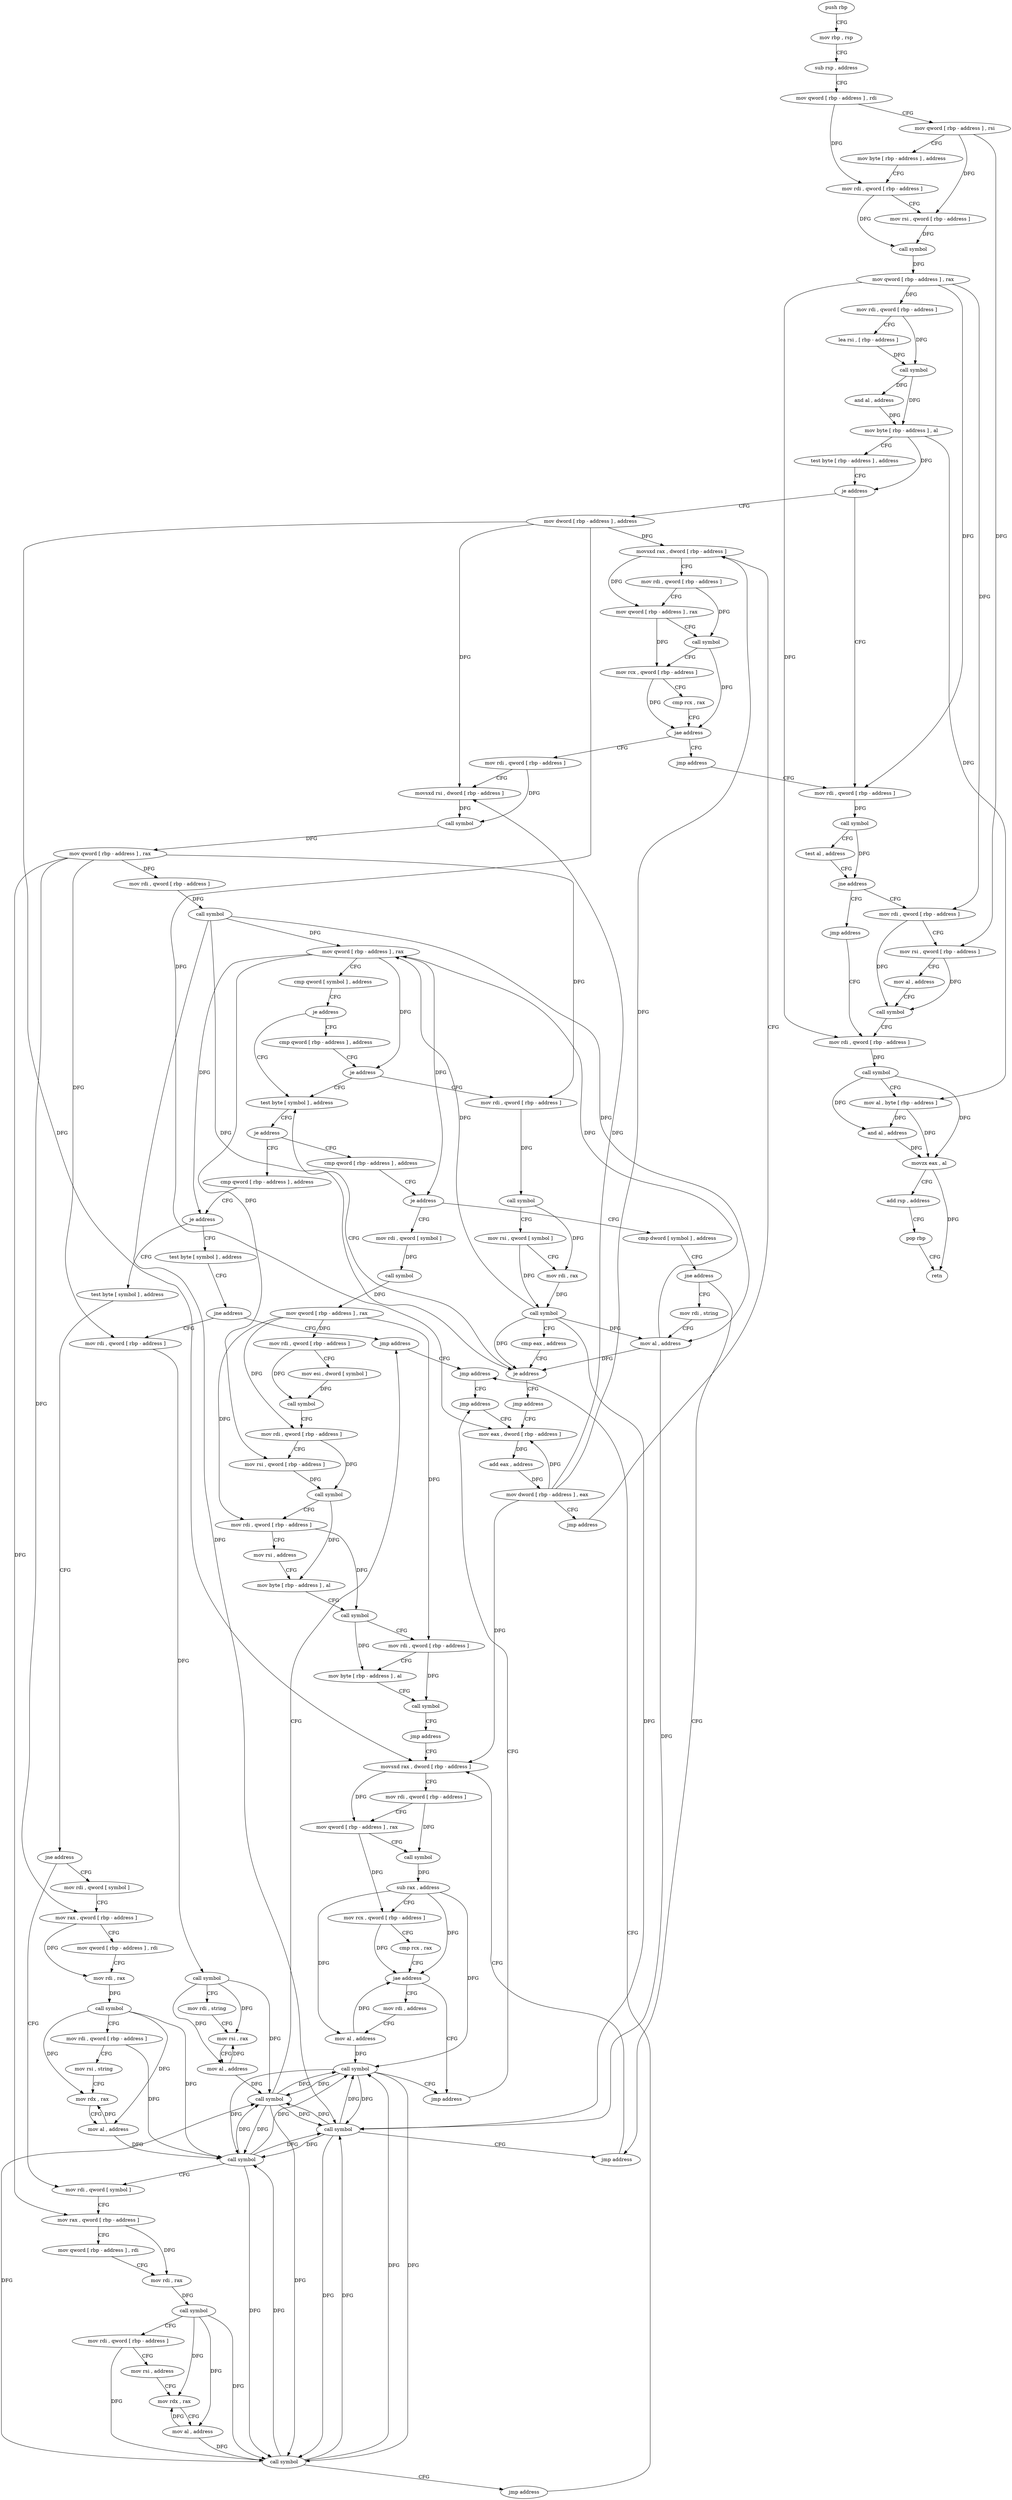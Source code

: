 digraph "func" {
"4217600" [label = "push rbp" ]
"4217601" [label = "mov rbp , rsp" ]
"4217604" [label = "sub rsp , address" ]
"4217608" [label = "mov qword [ rbp - address ] , rdi" ]
"4217612" [label = "mov qword [ rbp - address ] , rsi" ]
"4217616" [label = "mov byte [ rbp - address ] , address" ]
"4217620" [label = "mov rdi , qword [ rbp - address ]" ]
"4217624" [label = "mov rsi , qword [ rbp - address ]" ]
"4217628" [label = "call symbol" ]
"4217633" [label = "mov qword [ rbp - address ] , rax" ]
"4217637" [label = "mov rdi , qword [ rbp - address ]" ]
"4217641" [label = "lea rsi , [ rbp - address ]" ]
"4217645" [label = "call symbol" ]
"4217650" [label = "and al , address" ]
"4217652" [label = "mov byte [ rbp - address ] , al" ]
"4217655" [label = "test byte [ rbp - address ] , address" ]
"4217659" [label = "je address" ]
"4218204" [label = "mov rdi , qword [ rbp - address ]" ]
"4217665" [label = "mov dword [ rbp - address ] , address" ]
"4218208" [label = "call symbol" ]
"4218213" [label = "test al , address" ]
"4218215" [label = "jne address" ]
"4218226" [label = "mov rdi , qword [ rbp - address ]" ]
"4218221" [label = "jmp address" ]
"4217672" [label = "movsxd rax , dword [ rbp - address ]" ]
"4218230" [label = "mov rsi , qword [ rbp - address ]" ]
"4218234" [label = "mov al , address" ]
"4218236" [label = "call symbol" ]
"4218241" [label = "mov rdi , qword [ rbp - address ]" ]
"4218199" [label = "jmp address" ]
"4217702" [label = "mov rdi , qword [ rbp - address ]" ]
"4217706" [label = "movsxd rsi , dword [ rbp - address ]" ]
"4217710" [label = "call symbol" ]
"4217715" [label = "mov qword [ rbp - address ] , rax" ]
"4217719" [label = "mov rdi , qword [ rbp - address ]" ]
"4217723" [label = "call symbol" ]
"4217728" [label = "mov qword [ rbp - address ] , rax" ]
"4217732" [label = "cmp qword [ symbol ] , address" ]
"4217741" [label = "je address" ]
"4217797" [label = "test byte [ symbol ] , address" ]
"4217747" [label = "cmp qword [ rbp - address ] , address" ]
"4218245" [label = "call symbol" ]
"4218250" [label = "mov al , byte [ rbp - address ]" ]
"4218253" [label = "and al , address" ]
"4218255" [label = "movzx eax , al" ]
"4218258" [label = "add rsp , address" ]
"4218262" [label = "pop rbp" ]
"4218263" [label = "retn" ]
"4217805" [label = "je address" ]
"4218001" [label = "cmp qword [ rbp - address ] , address" ]
"4217811" [label = "cmp qword [ rbp - address ] , address" ]
"4217752" [label = "je address" ]
"4217758" [label = "mov rdi , qword [ rbp - address ]" ]
"4218006" [label = "je address" ]
"4218127" [label = "test byte [ symbol ] , address" ]
"4218012" [label = "test byte [ symbol ] , address" ]
"4217816" [label = "je address" ]
"4217907" [label = "cmp dword [ symbol ] , address" ]
"4217822" [label = "mov rdi , qword [ symbol ]" ]
"4217762" [label = "call symbol" ]
"4217767" [label = "mov rsi , qword [ symbol ]" ]
"4217775" [label = "mov rdi , rax" ]
"4217778" [label = "call symbol" ]
"4217783" [label = "cmp eax , address" ]
"4217786" [label = "je address" ]
"4217792" [label = "jmp address" ]
"4218135" [label = "jne address" ]
"4218170" [label = "jmp address" ]
"4218141" [label = "mov rdi , qword [ rbp - address ]" ]
"4218020" [label = "jne address" ]
"4218074" [label = "mov rdi , qword [ symbol ]" ]
"4218026" [label = "mov rdi , qword [ symbol ]" ]
"4217915" [label = "jne address" ]
"4217938" [label = "jmp address" ]
"4217921" [label = "mov rdi , string" ]
"4217830" [label = "call symbol" ]
"4217835" [label = "mov qword [ rbp - address ] , rax" ]
"4217839" [label = "mov rdi , qword [ rbp - address ]" ]
"4217843" [label = "mov esi , dword [ symbol ]" ]
"4217850" [label = "call symbol" ]
"4217855" [label = "mov rdi , qword [ rbp - address ]" ]
"4217859" [label = "mov rsi , qword [ rbp - address ]" ]
"4217863" [label = "call symbol" ]
"4217868" [label = "mov rdi , qword [ rbp - address ]" ]
"4217872" [label = "mov rsi , address" ]
"4217882" [label = "mov byte [ rbp - address ] , al" ]
"4217885" [label = "call symbol" ]
"4217890" [label = "mov rdi , qword [ rbp - address ]" ]
"4217894" [label = "mov byte [ rbp - address ] , al" ]
"4217897" [label = "call symbol" ]
"4217902" [label = "jmp address" ]
"4217943" [label = "movsxd rax , dword [ rbp - address ]" ]
"4218185" [label = "mov eax , dword [ rbp - address ]" ]
"4218175" [label = "jmp address" ]
"4218145" [label = "call symbol" ]
"4218150" [label = "mov rdi , string" ]
"4218160" [label = "mov rsi , rax" ]
"4218163" [label = "mov al , address" ]
"4218165" [label = "call symbol" ]
"4218082" [label = "mov rax , qword [ rbp - address ]" ]
"4218086" [label = "mov qword [ rbp - address ] , rdi" ]
"4218090" [label = "mov rdi , rax" ]
"4218093" [label = "call symbol" ]
"4218098" [label = "mov rdi , qword [ rbp - address ]" ]
"4218102" [label = "mov rsi , address" ]
"4218112" [label = "mov rdx , rax" ]
"4218115" [label = "mov al , address" ]
"4218117" [label = "call symbol" ]
"4218122" [label = "jmp address" ]
"4218034" [label = "mov rax , qword [ rbp - address ]" ]
"4218038" [label = "mov qword [ rbp - address ] , rdi" ]
"4218042" [label = "mov rdi , rax" ]
"4218045" [label = "call symbol" ]
"4218050" [label = "mov rdi , qword [ rbp - address ]" ]
"4218054" [label = "mov rsi , string" ]
"4218064" [label = "mov rdx , rax" ]
"4218067" [label = "mov al , address" ]
"4218069" [label = "call symbol" ]
"4217931" [label = "mov al , address" ]
"4217933" [label = "call symbol" ]
"4217947" [label = "mov rdi , qword [ rbp - address ]" ]
"4217951" [label = "mov qword [ rbp - address ] , rax" ]
"4217955" [label = "call symbol" ]
"4217960" [label = "sub rax , address" ]
"4217966" [label = "mov rcx , qword [ rbp - address ]" ]
"4217970" [label = "cmp rcx , rax" ]
"4217973" [label = "jae address" ]
"4217996" [label = "jmp address" ]
"4217979" [label = "mov rdi , address" ]
"4218188" [label = "add eax , address" ]
"4218191" [label = "mov dword [ rbp - address ] , eax" ]
"4218194" [label = "jmp address" ]
"4218180" [label = "jmp address" ]
"4217989" [label = "mov al , address" ]
"4217991" [label = "call symbol" ]
"4217676" [label = "mov rdi , qword [ rbp - address ]" ]
"4217680" [label = "mov qword [ rbp - address ] , rax" ]
"4217684" [label = "call symbol" ]
"4217689" [label = "mov rcx , qword [ rbp - address ]" ]
"4217693" [label = "cmp rcx , rax" ]
"4217696" [label = "jae address" ]
"4217600" -> "4217601" [ label = "CFG" ]
"4217601" -> "4217604" [ label = "CFG" ]
"4217604" -> "4217608" [ label = "CFG" ]
"4217608" -> "4217612" [ label = "CFG" ]
"4217608" -> "4217620" [ label = "DFG" ]
"4217612" -> "4217616" [ label = "CFG" ]
"4217612" -> "4217624" [ label = "DFG" ]
"4217612" -> "4218230" [ label = "DFG" ]
"4217616" -> "4217620" [ label = "CFG" ]
"4217620" -> "4217624" [ label = "CFG" ]
"4217620" -> "4217628" [ label = "DFG" ]
"4217624" -> "4217628" [ label = "DFG" ]
"4217628" -> "4217633" [ label = "DFG" ]
"4217633" -> "4217637" [ label = "DFG" ]
"4217633" -> "4218204" [ label = "DFG" ]
"4217633" -> "4218226" [ label = "DFG" ]
"4217633" -> "4218241" [ label = "DFG" ]
"4217637" -> "4217641" [ label = "CFG" ]
"4217637" -> "4217645" [ label = "DFG" ]
"4217641" -> "4217645" [ label = "DFG" ]
"4217645" -> "4217650" [ label = "DFG" ]
"4217645" -> "4217652" [ label = "DFG" ]
"4217650" -> "4217652" [ label = "DFG" ]
"4217652" -> "4217655" [ label = "CFG" ]
"4217652" -> "4217659" [ label = "DFG" ]
"4217652" -> "4218250" [ label = "DFG" ]
"4217655" -> "4217659" [ label = "CFG" ]
"4217659" -> "4218204" [ label = "CFG" ]
"4217659" -> "4217665" [ label = "CFG" ]
"4218204" -> "4218208" [ label = "DFG" ]
"4217665" -> "4217672" [ label = "DFG" ]
"4217665" -> "4217706" [ label = "DFG" ]
"4217665" -> "4217943" [ label = "DFG" ]
"4217665" -> "4218185" [ label = "DFG" ]
"4218208" -> "4218213" [ label = "CFG" ]
"4218208" -> "4218215" [ label = "DFG" ]
"4218213" -> "4218215" [ label = "CFG" ]
"4218215" -> "4218226" [ label = "CFG" ]
"4218215" -> "4218221" [ label = "CFG" ]
"4218226" -> "4218230" [ label = "CFG" ]
"4218226" -> "4218236" [ label = "DFG" ]
"4218221" -> "4218241" [ label = "CFG" ]
"4217672" -> "4217676" [ label = "CFG" ]
"4217672" -> "4217680" [ label = "DFG" ]
"4218230" -> "4218234" [ label = "CFG" ]
"4218230" -> "4218236" [ label = "DFG" ]
"4218234" -> "4218236" [ label = "CFG" ]
"4218236" -> "4218241" [ label = "CFG" ]
"4218241" -> "4218245" [ label = "DFG" ]
"4218199" -> "4218204" [ label = "CFG" ]
"4217702" -> "4217706" [ label = "CFG" ]
"4217702" -> "4217710" [ label = "DFG" ]
"4217706" -> "4217710" [ label = "DFG" ]
"4217710" -> "4217715" [ label = "DFG" ]
"4217715" -> "4217719" [ label = "DFG" ]
"4217715" -> "4217758" [ label = "DFG" ]
"4217715" -> "4218141" [ label = "DFG" ]
"4217715" -> "4218082" [ label = "DFG" ]
"4217715" -> "4218034" [ label = "DFG" ]
"4217719" -> "4217723" [ label = "DFG" ]
"4217723" -> "4217728" [ label = "DFG" ]
"4217723" -> "4217786" [ label = "DFG" ]
"4217723" -> "4217931" [ label = "DFG" ]
"4217723" -> "4217933" [ label = "DFG" ]
"4217728" -> "4217732" [ label = "CFG" ]
"4217728" -> "4217752" [ label = "DFG" ]
"4217728" -> "4218006" [ label = "DFG" ]
"4217728" -> "4217816" [ label = "DFG" ]
"4217728" -> "4217859" [ label = "DFG" ]
"4217732" -> "4217741" [ label = "CFG" ]
"4217741" -> "4217797" [ label = "CFG" ]
"4217741" -> "4217747" [ label = "CFG" ]
"4217797" -> "4217805" [ label = "CFG" ]
"4217747" -> "4217752" [ label = "CFG" ]
"4218245" -> "4218250" [ label = "CFG" ]
"4218245" -> "4218253" [ label = "DFG" ]
"4218245" -> "4218255" [ label = "DFG" ]
"4218250" -> "4218253" [ label = "DFG" ]
"4218250" -> "4218255" [ label = "DFG" ]
"4218253" -> "4218255" [ label = "DFG" ]
"4218255" -> "4218258" [ label = "CFG" ]
"4218255" -> "4218263" [ label = "DFG" ]
"4218258" -> "4218262" [ label = "CFG" ]
"4218262" -> "4218263" [ label = "CFG" ]
"4217805" -> "4218001" [ label = "CFG" ]
"4217805" -> "4217811" [ label = "CFG" ]
"4218001" -> "4218006" [ label = "CFG" ]
"4217811" -> "4217816" [ label = "CFG" ]
"4217752" -> "4217797" [ label = "CFG" ]
"4217752" -> "4217758" [ label = "CFG" ]
"4217758" -> "4217762" [ label = "DFG" ]
"4218006" -> "4218127" [ label = "CFG" ]
"4218006" -> "4218012" [ label = "CFG" ]
"4218127" -> "4218135" [ label = "CFG" ]
"4218012" -> "4218020" [ label = "CFG" ]
"4217816" -> "4217907" [ label = "CFG" ]
"4217816" -> "4217822" [ label = "CFG" ]
"4217907" -> "4217915" [ label = "CFG" ]
"4217822" -> "4217830" [ label = "DFG" ]
"4217762" -> "4217767" [ label = "CFG" ]
"4217762" -> "4217775" [ label = "DFG" ]
"4217767" -> "4217775" [ label = "CFG" ]
"4217767" -> "4217778" [ label = "DFG" ]
"4217775" -> "4217778" [ label = "DFG" ]
"4217778" -> "4217783" [ label = "CFG" ]
"4217778" -> "4217728" [ label = "DFG" ]
"4217778" -> "4217786" [ label = "DFG" ]
"4217778" -> "4217931" [ label = "DFG" ]
"4217778" -> "4217933" [ label = "DFG" ]
"4217783" -> "4217786" [ label = "CFG" ]
"4217786" -> "4217797" [ label = "CFG" ]
"4217786" -> "4217792" [ label = "CFG" ]
"4217792" -> "4218185" [ label = "CFG" ]
"4218135" -> "4218170" [ label = "CFG" ]
"4218135" -> "4218141" [ label = "CFG" ]
"4218170" -> "4218175" [ label = "CFG" ]
"4218141" -> "4218145" [ label = "DFG" ]
"4218020" -> "4218074" [ label = "CFG" ]
"4218020" -> "4218026" [ label = "CFG" ]
"4218074" -> "4218082" [ label = "CFG" ]
"4218026" -> "4218034" [ label = "CFG" ]
"4217915" -> "4217938" [ label = "CFG" ]
"4217915" -> "4217921" [ label = "CFG" ]
"4217938" -> "4217943" [ label = "CFG" ]
"4217921" -> "4217931" [ label = "CFG" ]
"4217830" -> "4217835" [ label = "DFG" ]
"4217835" -> "4217839" [ label = "DFG" ]
"4217835" -> "4217855" [ label = "DFG" ]
"4217835" -> "4217868" [ label = "DFG" ]
"4217835" -> "4217890" [ label = "DFG" ]
"4217839" -> "4217843" [ label = "CFG" ]
"4217839" -> "4217850" [ label = "DFG" ]
"4217843" -> "4217850" [ label = "DFG" ]
"4217850" -> "4217855" [ label = "CFG" ]
"4217855" -> "4217859" [ label = "CFG" ]
"4217855" -> "4217863" [ label = "DFG" ]
"4217859" -> "4217863" [ label = "DFG" ]
"4217863" -> "4217868" [ label = "CFG" ]
"4217863" -> "4217882" [ label = "DFG" ]
"4217868" -> "4217872" [ label = "CFG" ]
"4217868" -> "4217885" [ label = "DFG" ]
"4217872" -> "4217882" [ label = "CFG" ]
"4217882" -> "4217885" [ label = "CFG" ]
"4217885" -> "4217890" [ label = "CFG" ]
"4217885" -> "4217894" [ label = "DFG" ]
"4217890" -> "4217894" [ label = "CFG" ]
"4217890" -> "4217897" [ label = "DFG" ]
"4217894" -> "4217897" [ label = "CFG" ]
"4217897" -> "4217902" [ label = "CFG" ]
"4217902" -> "4217943" [ label = "CFG" ]
"4217943" -> "4217947" [ label = "CFG" ]
"4217943" -> "4217951" [ label = "DFG" ]
"4218185" -> "4218188" [ label = "DFG" ]
"4218175" -> "4218180" [ label = "CFG" ]
"4218145" -> "4218150" [ label = "CFG" ]
"4218145" -> "4218160" [ label = "DFG" ]
"4218145" -> "4218163" [ label = "DFG" ]
"4218145" -> "4218165" [ label = "DFG" ]
"4218150" -> "4218160" [ label = "CFG" ]
"4218160" -> "4218163" [ label = "CFG" ]
"4218163" -> "4218165" [ label = "DFG" ]
"4218163" -> "4218160" [ label = "DFG" ]
"4218165" -> "4218170" [ label = "CFG" ]
"4218165" -> "4218117" [ label = "DFG" ]
"4218165" -> "4218069" [ label = "DFG" ]
"4218165" -> "4217933" [ label = "DFG" ]
"4218165" -> "4217991" [ label = "DFG" ]
"4218082" -> "4218086" [ label = "CFG" ]
"4218082" -> "4218090" [ label = "DFG" ]
"4218086" -> "4218090" [ label = "CFG" ]
"4218090" -> "4218093" [ label = "DFG" ]
"4218093" -> "4218098" [ label = "CFG" ]
"4218093" -> "4218112" [ label = "DFG" ]
"4218093" -> "4218115" [ label = "DFG" ]
"4218093" -> "4218117" [ label = "DFG" ]
"4218098" -> "4218102" [ label = "CFG" ]
"4218098" -> "4218117" [ label = "DFG" ]
"4218102" -> "4218112" [ label = "CFG" ]
"4218112" -> "4218115" [ label = "CFG" ]
"4218115" -> "4218117" [ label = "DFG" ]
"4218115" -> "4218112" [ label = "DFG" ]
"4218117" -> "4218122" [ label = "CFG" ]
"4218117" -> "4218165" [ label = "DFG" ]
"4218117" -> "4218069" [ label = "DFG" ]
"4218117" -> "4217933" [ label = "DFG" ]
"4218117" -> "4217991" [ label = "DFG" ]
"4218122" -> "4218175" [ label = "CFG" ]
"4218034" -> "4218038" [ label = "CFG" ]
"4218034" -> "4218042" [ label = "DFG" ]
"4218038" -> "4218042" [ label = "CFG" ]
"4218042" -> "4218045" [ label = "DFG" ]
"4218045" -> "4218050" [ label = "CFG" ]
"4218045" -> "4218064" [ label = "DFG" ]
"4218045" -> "4218067" [ label = "DFG" ]
"4218045" -> "4218069" [ label = "DFG" ]
"4218050" -> "4218054" [ label = "CFG" ]
"4218050" -> "4218069" [ label = "DFG" ]
"4218054" -> "4218064" [ label = "CFG" ]
"4218064" -> "4218067" [ label = "CFG" ]
"4218067" -> "4218069" [ label = "DFG" ]
"4218067" -> "4218064" [ label = "DFG" ]
"4218069" -> "4218074" [ label = "CFG" ]
"4218069" -> "4218165" [ label = "DFG" ]
"4218069" -> "4218117" [ label = "DFG" ]
"4218069" -> "4217933" [ label = "DFG" ]
"4218069" -> "4217991" [ label = "DFG" ]
"4217931" -> "4217933" [ label = "DFG" ]
"4217931" -> "4217728" [ label = "DFG" ]
"4217931" -> "4217786" [ label = "DFG" ]
"4217933" -> "4217938" [ label = "CFG" ]
"4217933" -> "4218165" [ label = "DFG" ]
"4217933" -> "4218117" [ label = "DFG" ]
"4217933" -> "4218069" [ label = "DFG" ]
"4217933" -> "4217991" [ label = "DFG" ]
"4217947" -> "4217951" [ label = "CFG" ]
"4217947" -> "4217955" [ label = "DFG" ]
"4217951" -> "4217955" [ label = "CFG" ]
"4217951" -> "4217966" [ label = "DFG" ]
"4217955" -> "4217960" [ label = "DFG" ]
"4217960" -> "4217966" [ label = "CFG" ]
"4217960" -> "4217973" [ label = "DFG" ]
"4217960" -> "4217989" [ label = "DFG" ]
"4217960" -> "4217991" [ label = "DFG" ]
"4217966" -> "4217970" [ label = "CFG" ]
"4217966" -> "4217973" [ label = "DFG" ]
"4217970" -> "4217973" [ label = "CFG" ]
"4217973" -> "4217996" [ label = "CFG" ]
"4217973" -> "4217979" [ label = "CFG" ]
"4217996" -> "4218180" [ label = "CFG" ]
"4217979" -> "4217989" [ label = "CFG" ]
"4218188" -> "4218191" [ label = "DFG" ]
"4218191" -> "4218194" [ label = "CFG" ]
"4218191" -> "4217672" [ label = "DFG" ]
"4218191" -> "4217706" [ label = "DFG" ]
"4218191" -> "4217943" [ label = "DFG" ]
"4218191" -> "4218185" [ label = "DFG" ]
"4218194" -> "4217672" [ label = "CFG" ]
"4218180" -> "4218185" [ label = "CFG" ]
"4217989" -> "4217991" [ label = "DFG" ]
"4217989" -> "4217973" [ label = "DFG" ]
"4217991" -> "4217996" [ label = "CFG" ]
"4217991" -> "4218165" [ label = "DFG" ]
"4217991" -> "4218117" [ label = "DFG" ]
"4217991" -> "4218069" [ label = "DFG" ]
"4217991" -> "4217933" [ label = "DFG" ]
"4217676" -> "4217680" [ label = "CFG" ]
"4217676" -> "4217684" [ label = "DFG" ]
"4217680" -> "4217684" [ label = "CFG" ]
"4217680" -> "4217689" [ label = "DFG" ]
"4217684" -> "4217689" [ label = "CFG" ]
"4217684" -> "4217696" [ label = "DFG" ]
"4217689" -> "4217693" [ label = "CFG" ]
"4217689" -> "4217696" [ label = "DFG" ]
"4217693" -> "4217696" [ label = "CFG" ]
"4217696" -> "4218199" [ label = "CFG" ]
"4217696" -> "4217702" [ label = "CFG" ]
}
